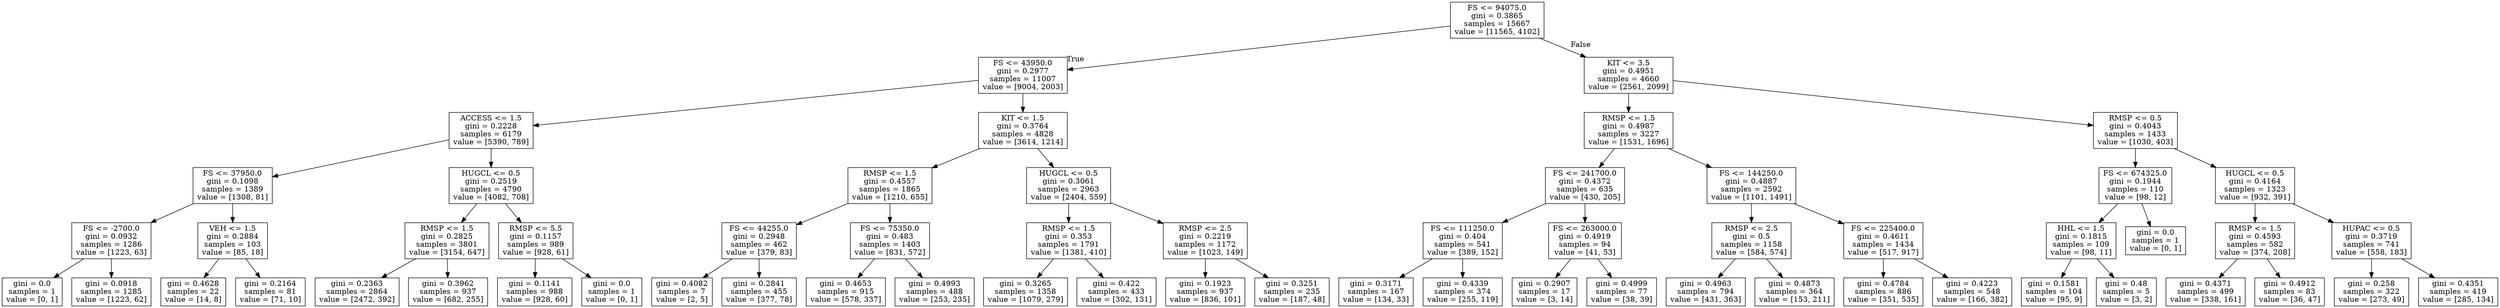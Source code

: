 digraph Tree {
node [shape=box] ;
0 [label="FS <= 94075.0\ngini = 0.3865\nsamples = 15667\nvalue = [11565, 4102]"] ;
1 [label="FS <= 43950.0\ngini = 0.2977\nsamples = 11007\nvalue = [9004, 2003]"] ;
0 -> 1 [labeldistance=2.5, labelangle=45, headlabel="True"] ;
2 [label="ACCESS <= 1.5\ngini = 0.2228\nsamples = 6179\nvalue = [5390, 789]"] ;
1 -> 2 ;
3 [label="FS <= 37950.0\ngini = 0.1098\nsamples = 1389\nvalue = [1308, 81]"] ;
2 -> 3 ;
4 [label="FS <= -2700.0\ngini = 0.0932\nsamples = 1286\nvalue = [1223, 63]"] ;
3 -> 4 ;
5 [label="gini = 0.0\nsamples = 1\nvalue = [0, 1]"] ;
4 -> 5 ;
6 [label="gini = 0.0918\nsamples = 1285\nvalue = [1223, 62]"] ;
4 -> 6 ;
7 [label="VEH <= 1.5\ngini = 0.2884\nsamples = 103\nvalue = [85, 18]"] ;
3 -> 7 ;
8 [label="gini = 0.4628\nsamples = 22\nvalue = [14, 8]"] ;
7 -> 8 ;
9 [label="gini = 0.2164\nsamples = 81\nvalue = [71, 10]"] ;
7 -> 9 ;
10 [label="HUGCL <= 0.5\ngini = 0.2519\nsamples = 4790\nvalue = [4082, 708]"] ;
2 -> 10 ;
11 [label="RMSP <= 1.5\ngini = 0.2825\nsamples = 3801\nvalue = [3154, 647]"] ;
10 -> 11 ;
12 [label="gini = 0.2363\nsamples = 2864\nvalue = [2472, 392]"] ;
11 -> 12 ;
13 [label="gini = 0.3962\nsamples = 937\nvalue = [682, 255]"] ;
11 -> 13 ;
14 [label="RMSP <= 5.5\ngini = 0.1157\nsamples = 989\nvalue = [928, 61]"] ;
10 -> 14 ;
15 [label="gini = 0.1141\nsamples = 988\nvalue = [928, 60]"] ;
14 -> 15 ;
16 [label="gini = 0.0\nsamples = 1\nvalue = [0, 1]"] ;
14 -> 16 ;
17 [label="KIT <= 1.5\ngini = 0.3764\nsamples = 4828\nvalue = [3614, 1214]"] ;
1 -> 17 ;
18 [label="RMSP <= 1.5\ngini = 0.4557\nsamples = 1865\nvalue = [1210, 655]"] ;
17 -> 18 ;
19 [label="FS <= 44255.0\ngini = 0.2948\nsamples = 462\nvalue = [379, 83]"] ;
18 -> 19 ;
20 [label="gini = 0.4082\nsamples = 7\nvalue = [2, 5]"] ;
19 -> 20 ;
21 [label="gini = 0.2841\nsamples = 455\nvalue = [377, 78]"] ;
19 -> 21 ;
22 [label="FS <= 75350.0\ngini = 0.483\nsamples = 1403\nvalue = [831, 572]"] ;
18 -> 22 ;
23 [label="gini = 0.4653\nsamples = 915\nvalue = [578, 337]"] ;
22 -> 23 ;
24 [label="gini = 0.4993\nsamples = 488\nvalue = [253, 235]"] ;
22 -> 24 ;
25 [label="HUGCL <= 0.5\ngini = 0.3061\nsamples = 2963\nvalue = [2404, 559]"] ;
17 -> 25 ;
26 [label="RMSP <= 1.5\ngini = 0.353\nsamples = 1791\nvalue = [1381, 410]"] ;
25 -> 26 ;
27 [label="gini = 0.3265\nsamples = 1358\nvalue = [1079, 279]"] ;
26 -> 27 ;
28 [label="gini = 0.422\nsamples = 433\nvalue = [302, 131]"] ;
26 -> 28 ;
29 [label="RMSP <= 2.5\ngini = 0.2219\nsamples = 1172\nvalue = [1023, 149]"] ;
25 -> 29 ;
30 [label="gini = 0.1923\nsamples = 937\nvalue = [836, 101]"] ;
29 -> 30 ;
31 [label="gini = 0.3251\nsamples = 235\nvalue = [187, 48]"] ;
29 -> 31 ;
32 [label="KIT <= 3.5\ngini = 0.4951\nsamples = 4660\nvalue = [2561, 2099]"] ;
0 -> 32 [labeldistance=2.5, labelangle=-45, headlabel="False"] ;
33 [label="RMSP <= 1.5\ngini = 0.4987\nsamples = 3227\nvalue = [1531, 1696]"] ;
32 -> 33 ;
34 [label="FS <= 241700.0\ngini = 0.4372\nsamples = 635\nvalue = [430, 205]"] ;
33 -> 34 ;
35 [label="FS <= 111250.0\ngini = 0.404\nsamples = 541\nvalue = [389, 152]"] ;
34 -> 35 ;
36 [label="gini = 0.3171\nsamples = 167\nvalue = [134, 33]"] ;
35 -> 36 ;
37 [label="gini = 0.4339\nsamples = 374\nvalue = [255, 119]"] ;
35 -> 37 ;
38 [label="FS <= 263000.0\ngini = 0.4919\nsamples = 94\nvalue = [41, 53]"] ;
34 -> 38 ;
39 [label="gini = 0.2907\nsamples = 17\nvalue = [3, 14]"] ;
38 -> 39 ;
40 [label="gini = 0.4999\nsamples = 77\nvalue = [38, 39]"] ;
38 -> 40 ;
41 [label="FS <= 144250.0\ngini = 0.4887\nsamples = 2592\nvalue = [1101, 1491]"] ;
33 -> 41 ;
42 [label="RMSP <= 2.5\ngini = 0.5\nsamples = 1158\nvalue = [584, 574]"] ;
41 -> 42 ;
43 [label="gini = 0.4963\nsamples = 794\nvalue = [431, 363]"] ;
42 -> 43 ;
44 [label="gini = 0.4873\nsamples = 364\nvalue = [153, 211]"] ;
42 -> 44 ;
45 [label="FS <= 225400.0\ngini = 0.4611\nsamples = 1434\nvalue = [517, 917]"] ;
41 -> 45 ;
46 [label="gini = 0.4784\nsamples = 886\nvalue = [351, 535]"] ;
45 -> 46 ;
47 [label="gini = 0.4223\nsamples = 548\nvalue = [166, 382]"] ;
45 -> 47 ;
48 [label="RMSP <= 0.5\ngini = 0.4043\nsamples = 1433\nvalue = [1030, 403]"] ;
32 -> 48 ;
49 [label="FS <= 674325.0\ngini = 0.1944\nsamples = 110\nvalue = [98, 12]"] ;
48 -> 49 ;
50 [label="HHL <= 1.5\ngini = 0.1815\nsamples = 109\nvalue = [98, 11]"] ;
49 -> 50 ;
51 [label="gini = 0.1581\nsamples = 104\nvalue = [95, 9]"] ;
50 -> 51 ;
52 [label="gini = 0.48\nsamples = 5\nvalue = [3, 2]"] ;
50 -> 52 ;
53 [label="gini = 0.0\nsamples = 1\nvalue = [0, 1]"] ;
49 -> 53 ;
54 [label="HUGCL <= 0.5\ngini = 0.4164\nsamples = 1323\nvalue = [932, 391]"] ;
48 -> 54 ;
55 [label="RMSP <= 1.5\ngini = 0.4593\nsamples = 582\nvalue = [374, 208]"] ;
54 -> 55 ;
56 [label="gini = 0.4371\nsamples = 499\nvalue = [338, 161]"] ;
55 -> 56 ;
57 [label="gini = 0.4912\nsamples = 83\nvalue = [36, 47]"] ;
55 -> 57 ;
58 [label="HUPAC <= 0.5\ngini = 0.3719\nsamples = 741\nvalue = [558, 183]"] ;
54 -> 58 ;
59 [label="gini = 0.258\nsamples = 322\nvalue = [273, 49]"] ;
58 -> 59 ;
60 [label="gini = 0.4351\nsamples = 419\nvalue = [285, 134]"] ;
58 -> 60 ;
}